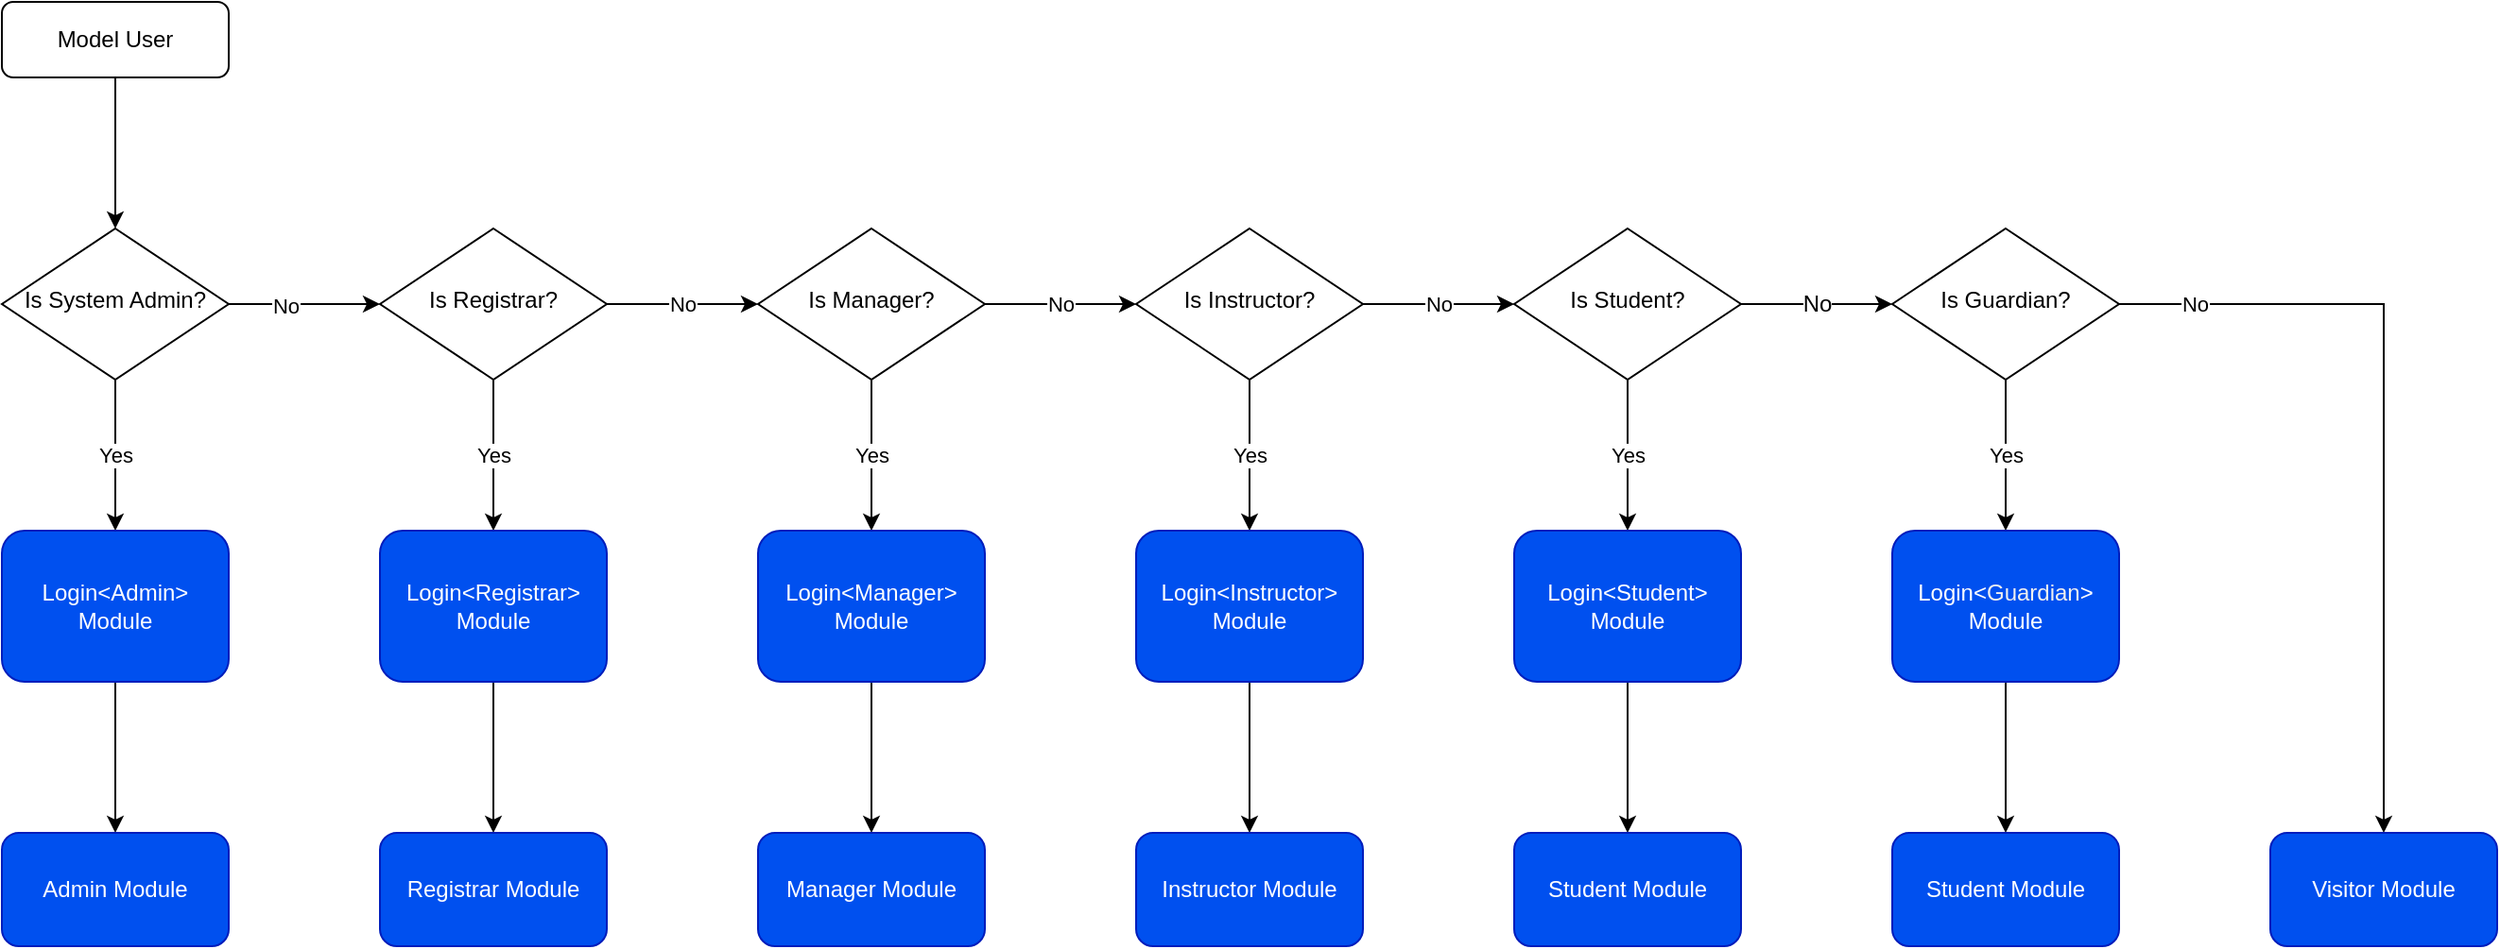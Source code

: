 <mxfile version="15.4.0" type="device" pages="12"><diagram id="C5RBs43oDa-KdzZeNtuy" name="Root"><mxGraphModel dx="1326" dy="806" grid="1" gridSize="10" guides="1" tooltips="1" connect="1" arrows="1" fold="1" page="1" pageScale="1" pageWidth="827" pageHeight="1169" math="0" shadow="0"><root><mxCell id="WIyWlLk6GJQsqaUBKTNV-0"/><mxCell id="WIyWlLk6GJQsqaUBKTNV-1" parent="WIyWlLk6GJQsqaUBKTNV-0"/><mxCell id="fM3Yny2qCQiO72QwTmNX-10" value="" style="edgeStyle=orthogonalEdgeStyle;rounded=0;orthogonalLoop=1;jettySize=auto;html=1;fontSize=5;" parent="WIyWlLk6GJQsqaUBKTNV-1" source="WIyWlLk6GJQsqaUBKTNV-3" target="WIyWlLk6GJQsqaUBKTNV-6" edge="1"><mxGeometry relative="1" as="geometry"/></mxCell><mxCell id="WIyWlLk6GJQsqaUBKTNV-3" value="Model User" style="rounded=1;whiteSpace=wrap;html=1;fontSize=12;glass=0;strokeWidth=1;shadow=0;" parent="WIyWlLk6GJQsqaUBKTNV-1" vertex="1"><mxGeometry x="160" y="80" width="120" height="40" as="geometry"/></mxCell><mxCell id="MoF8upbfiuAz_4FD4UDC-1" value="" style="edgeStyle=orthogonalEdgeStyle;rounded=0;orthogonalLoop=1;jettySize=auto;html=1;" parent="WIyWlLk6GJQsqaUBKTNV-1" source="WIyWlLk6GJQsqaUBKTNV-6" target="MoF8upbfiuAz_4FD4UDC-0" edge="1"><mxGeometry relative="1" as="geometry"/></mxCell><mxCell id="MoF8upbfiuAz_4FD4UDC-11" value="No" style="edgeLabel;html=1;align=center;verticalAlign=middle;resizable=0;points=[];" parent="MoF8upbfiuAz_4FD4UDC-1" vertex="1" connectable="0"><mxGeometry x="-0.25" y="-1" relative="1" as="geometry"><mxPoint as="offset"/></mxGeometry></mxCell><mxCell id="MoF8upbfiuAz_4FD4UDC-12" value="Yes" style="edgeStyle=orthogonalEdgeStyle;rounded=0;orthogonalLoop=1;jettySize=auto;html=1;exitX=0.5;exitY=1;exitDx=0;exitDy=0;entryX=0.5;entryY=0;entryDx=0;entryDy=0;" parent="WIyWlLk6GJQsqaUBKTNV-1" source="WIyWlLk6GJQsqaUBKTNV-6" target="MoF8upbfiuAz_4FD4UDC-9" edge="1"><mxGeometry relative="1" as="geometry"/></mxCell><mxCell id="WIyWlLk6GJQsqaUBKTNV-6" value="Is System Admin?" style="rhombus;whiteSpace=wrap;html=1;shadow=0;fontFamily=Helvetica;fontSize=12;align=center;strokeWidth=1;spacing=6;spacingTop=-4;" parent="WIyWlLk6GJQsqaUBKTNV-1" vertex="1"><mxGeometry x="160" y="200" width="120" height="80" as="geometry"/></mxCell><mxCell id="MoF8upbfiuAz_4FD4UDC-3" value="No" style="edgeStyle=orthogonalEdgeStyle;rounded=0;orthogonalLoop=1;jettySize=auto;html=1;" parent="WIyWlLk6GJQsqaUBKTNV-1" source="MoF8upbfiuAz_4FD4UDC-0" target="MoF8upbfiuAz_4FD4UDC-2" edge="1"><mxGeometry relative="1" as="geometry"/></mxCell><mxCell id="MoF8upbfiuAz_4FD4UDC-0" value="Is Registrar?" style="rhombus;whiteSpace=wrap;html=1;shadow=0;fontFamily=Helvetica;fontSize=12;align=center;strokeWidth=1;spacing=6;spacingTop=-4;" parent="WIyWlLk6GJQsqaUBKTNV-1" vertex="1"><mxGeometry x="360" y="200" width="120" height="80" as="geometry"/></mxCell><mxCell id="MoF8upbfiuAz_4FD4UDC-5" value="No" style="edgeStyle=orthogonalEdgeStyle;rounded=0;orthogonalLoop=1;jettySize=auto;html=1;" parent="WIyWlLk6GJQsqaUBKTNV-1" source="MoF8upbfiuAz_4FD4UDC-2" target="MoF8upbfiuAz_4FD4UDC-4" edge="1"><mxGeometry relative="1" as="geometry"/></mxCell><mxCell id="MoF8upbfiuAz_4FD4UDC-2" value="Is Manager?" style="rhombus;whiteSpace=wrap;html=1;shadow=0;fontFamily=Helvetica;fontSize=12;align=center;strokeWidth=1;spacing=6;spacingTop=-4;" parent="WIyWlLk6GJQsqaUBKTNV-1" vertex="1"><mxGeometry x="560" y="200" width="120" height="80" as="geometry"/></mxCell><mxCell id="MoF8upbfiuAz_4FD4UDC-7" value="No" style="edgeStyle=orthogonalEdgeStyle;rounded=0;orthogonalLoop=1;jettySize=auto;html=1;" parent="WIyWlLk6GJQsqaUBKTNV-1" source="MoF8upbfiuAz_4FD4UDC-4" target="MoF8upbfiuAz_4FD4UDC-6" edge="1"><mxGeometry relative="1" as="geometry"/></mxCell><mxCell id="MoF8upbfiuAz_4FD4UDC-4" value="Is Instructor?" style="rhombus;whiteSpace=wrap;html=1;shadow=0;fontFamily=Helvetica;fontSize=12;align=center;strokeWidth=1;spacing=6;spacingTop=-4;" parent="WIyWlLk6GJQsqaUBKTNV-1" vertex="1"><mxGeometry x="760" y="200" width="120" height="80" as="geometry"/></mxCell><mxCell id="10Fm3A0XO_rJSQOA7-ih-9" value="&lt;font style=&quot;font-size: 12px&quot;&gt;No&lt;/font&gt;" style="edgeStyle=orthogonalEdgeStyle;rounded=0;orthogonalLoop=1;jettySize=auto;html=1;strokeWidth=1;fontSize=5;" parent="WIyWlLk6GJQsqaUBKTNV-1" source="MoF8upbfiuAz_4FD4UDC-6" target="10Fm3A0XO_rJSQOA7-ih-1" edge="1"><mxGeometry relative="1" as="geometry"/></mxCell><mxCell id="MoF8upbfiuAz_4FD4UDC-6" value="Is Student?" style="rhombus;whiteSpace=wrap;html=1;shadow=0;fontFamily=Helvetica;fontSize=12;align=center;strokeWidth=1;spacing=6;spacingTop=-4;" parent="WIyWlLk6GJQsqaUBKTNV-1" vertex="1"><mxGeometry x="960" y="200" width="120" height="80" as="geometry"/></mxCell><mxCell id="AK9nRiU5Du4C61e9Oz87-6" value="" style="edgeStyle=orthogonalEdgeStyle;rounded=0;orthogonalLoop=1;jettySize=auto;html=1;fontSize=5;" parent="WIyWlLk6GJQsqaUBKTNV-1" source="MoF8upbfiuAz_4FD4UDC-9" target="AK9nRiU5Du4C61e9Oz87-0" edge="1"><mxGeometry relative="1" as="geometry"/></mxCell><UserObject label="Login&amp;lt;Admin&amp;gt; Module" link="data:page/id,PiljlkrvrUhH8PPsTWmk" id="MoF8upbfiuAz_4FD4UDC-9"><mxCell style="rounded=1;whiteSpace=wrap;html=1;fontSize=12;glass=0;strokeWidth=1;shadow=0;fillColor=#0050ef;strokeColor=#001DBC;fontColor=#ffffff;" parent="WIyWlLk6GJQsqaUBKTNV-1" vertex="1"><mxGeometry x="160" y="360" width="120" height="80" as="geometry"/></mxCell></UserObject><mxCell id="MoF8upbfiuAz_4FD4UDC-15" value="Yes" style="edgeStyle=orthogonalEdgeStyle;rounded=0;orthogonalLoop=1;jettySize=auto;html=1;exitX=0.5;exitY=1;exitDx=0;exitDy=0;entryX=0.5;entryY=0;entryDx=0;entryDy=0;" parent="WIyWlLk6GJQsqaUBKTNV-1" source="MoF8upbfiuAz_4FD4UDC-0" target="MoF8upbfiuAz_4FD4UDC-16" edge="1"><mxGeometry relative="1" as="geometry"><mxPoint x="420" y="280" as="sourcePoint"/></mxGeometry></mxCell><mxCell id="qyRsFEIVvum8V-GThghB-1" value="" style="edgeStyle=orthogonalEdgeStyle;rounded=0;orthogonalLoop=1;jettySize=auto;html=1;strokeWidth=1;fontSize=5;" parent="WIyWlLk6GJQsqaUBKTNV-1" source="MoF8upbfiuAz_4FD4UDC-16" target="AK9nRiU5Du4C61e9Oz87-1" edge="1"><mxGeometry relative="1" as="geometry"/></mxCell><UserObject label="Login&amp;lt;Registrar&amp;gt; Module" link="data:page/id,PiljlkrvrUhH8PPsTWmk" id="MoF8upbfiuAz_4FD4UDC-16"><mxCell style="rounded=1;whiteSpace=wrap;html=1;fontSize=12;glass=0;strokeWidth=1;shadow=0;fillColor=#0050ef;strokeColor=#001DBC;fontColor=#ffffff;" parent="WIyWlLk6GJQsqaUBKTNV-1" vertex="1"><mxGeometry x="360" y="360" width="120" height="80" as="geometry"/></mxCell></UserObject><mxCell id="MoF8upbfiuAz_4FD4UDC-17" value="Yes" style="edgeStyle=orthogonalEdgeStyle;rounded=0;orthogonalLoop=1;jettySize=auto;html=1;entryX=0.5;entryY=0;entryDx=0;entryDy=0;" parent="WIyWlLk6GJQsqaUBKTNV-1" source="MoF8upbfiuAz_4FD4UDC-2" target="MoF8upbfiuAz_4FD4UDC-18" edge="1"><mxGeometry relative="1" as="geometry"><mxPoint x="620" y="280" as="sourcePoint"/></mxGeometry></mxCell><mxCell id="qyRsFEIVvum8V-GThghB-2" value="" style="edgeStyle=orthogonalEdgeStyle;rounded=0;orthogonalLoop=1;jettySize=auto;html=1;strokeWidth=1;fontSize=5;" parent="WIyWlLk6GJQsqaUBKTNV-1" source="MoF8upbfiuAz_4FD4UDC-18" target="AK9nRiU5Du4C61e9Oz87-2" edge="1"><mxGeometry relative="1" as="geometry"/></mxCell><UserObject label="Login&amp;lt;Manager&amp;gt; Module" link="data:page/id,PiljlkrvrUhH8PPsTWmk" id="MoF8upbfiuAz_4FD4UDC-18"><mxCell style="rounded=1;whiteSpace=wrap;html=1;fontSize=12;glass=0;strokeWidth=1;shadow=0;fillColor=#0050ef;strokeColor=#001DBC;fontColor=#ffffff;" parent="WIyWlLk6GJQsqaUBKTNV-1" vertex="1"><mxGeometry x="560" y="360" width="120" height="80" as="geometry"/></mxCell></UserObject><mxCell id="MoF8upbfiuAz_4FD4UDC-19" value="Yes" style="edgeStyle=orthogonalEdgeStyle;rounded=0;orthogonalLoop=1;jettySize=auto;html=1;entryX=0.5;entryY=0;entryDx=0;entryDy=0;" parent="WIyWlLk6GJQsqaUBKTNV-1" source="MoF8upbfiuAz_4FD4UDC-4" target="MoF8upbfiuAz_4FD4UDC-20" edge="1"><mxGeometry relative="1" as="geometry"><mxPoint x="820" y="280" as="sourcePoint"/></mxGeometry></mxCell><mxCell id="qyRsFEIVvum8V-GThghB-3" value="" style="edgeStyle=orthogonalEdgeStyle;rounded=0;orthogonalLoop=1;jettySize=auto;html=1;strokeWidth=1;fontSize=5;" parent="WIyWlLk6GJQsqaUBKTNV-1" source="MoF8upbfiuAz_4FD4UDC-20" target="AK9nRiU5Du4C61e9Oz87-3" edge="1"><mxGeometry relative="1" as="geometry"/></mxCell><UserObject label="Login&amp;lt;Instructor&amp;gt; Module" link="data:page/id,PiljlkrvrUhH8PPsTWmk" id="MoF8upbfiuAz_4FD4UDC-20"><mxCell style="rounded=1;whiteSpace=wrap;html=1;fontSize=12;glass=0;strokeWidth=1;shadow=0;fillColor=#0050ef;strokeColor=#001DBC;fontColor=#ffffff;" parent="WIyWlLk6GJQsqaUBKTNV-1" vertex="1"><mxGeometry x="760" y="360" width="120" height="80" as="geometry"/></mxCell></UserObject><mxCell id="MoF8upbfiuAz_4FD4UDC-21" value="Yes" style="edgeStyle=orthogonalEdgeStyle;rounded=0;orthogonalLoop=1;jettySize=auto;html=1;entryX=0.5;entryY=0;entryDx=0;entryDy=0;" parent="WIyWlLk6GJQsqaUBKTNV-1" source="MoF8upbfiuAz_4FD4UDC-6" target="MoF8upbfiuAz_4FD4UDC-22" edge="1"><mxGeometry relative="1" as="geometry"><mxPoint x="1020" y="280" as="sourcePoint"/></mxGeometry></mxCell><mxCell id="qyRsFEIVvum8V-GThghB-4" value="" style="edgeStyle=orthogonalEdgeStyle;rounded=0;orthogonalLoop=1;jettySize=auto;html=1;strokeWidth=1;fontSize=5;" parent="WIyWlLk6GJQsqaUBKTNV-1" source="MoF8upbfiuAz_4FD4UDC-22" target="AK9nRiU5Du4C61e9Oz87-4" edge="1"><mxGeometry relative="1" as="geometry"/></mxCell><UserObject label="Login&amp;lt;Student&amp;gt; Module" link="data:page/id,PiljlkrvrUhH8PPsTWmk" id="MoF8upbfiuAz_4FD4UDC-22"><mxCell style="rounded=1;whiteSpace=wrap;html=1;fontSize=12;glass=0;strokeWidth=1;shadow=0;fillColor=#0050ef;strokeColor=#001DBC;fontColor=#ffffff;" parent="WIyWlLk6GJQsqaUBKTNV-1" vertex="1"><mxGeometry x="960" y="360" width="120" height="80" as="geometry"/></mxCell></UserObject><UserObject label="Admin Module" link="data:page/id,PiljlkrvrUhH8PPsTWmk" id="AK9nRiU5Du4C61e9Oz87-0"><mxCell style="rounded=1;whiteSpace=wrap;html=1;fontSize=12;glass=0;strokeWidth=1;shadow=0;fillColor=#0050ef;strokeColor=#001DBC;fontColor=#ffffff;" parent="WIyWlLk6GJQsqaUBKTNV-1" vertex="1"><mxGeometry x="160" y="520" width="120" height="60" as="geometry"/></mxCell></UserObject><mxCell id="AK9nRiU5Du4C61e9Oz87-1" value="Registrar Module" style="rounded=1;whiteSpace=wrap;html=1;fontSize=12;glass=0;strokeWidth=1;shadow=0;fillColor=#0050ef;strokeColor=#001DBC;fontColor=#ffffff;" parent="WIyWlLk6GJQsqaUBKTNV-1" vertex="1"><mxGeometry x="360" y="520" width="120" height="60" as="geometry"/></mxCell><mxCell id="AK9nRiU5Du4C61e9Oz87-2" value="Manager Module" style="rounded=1;whiteSpace=wrap;html=1;fontSize=12;glass=0;strokeWidth=1;shadow=0;fillColor=#0050ef;strokeColor=#001DBC;fontColor=#ffffff;" parent="WIyWlLk6GJQsqaUBKTNV-1" vertex="1"><mxGeometry x="560" y="520" width="120" height="60" as="geometry"/></mxCell><mxCell id="AK9nRiU5Du4C61e9Oz87-3" value="Instructor Module" style="rounded=1;whiteSpace=wrap;html=1;fontSize=12;glass=0;strokeWidth=1;shadow=0;fillColor=#0050ef;strokeColor=#001DBC;fontColor=#ffffff;" parent="WIyWlLk6GJQsqaUBKTNV-1" vertex="1"><mxGeometry x="760" y="520" width="120" height="60" as="geometry"/></mxCell><mxCell id="AK9nRiU5Du4C61e9Oz87-4" value="Student&amp;nbsp;Module" style="rounded=1;whiteSpace=wrap;html=1;fontSize=12;glass=0;strokeWidth=1;shadow=0;fillColor=#0050ef;strokeColor=#001DBC;fontColor=#ffffff;" parent="WIyWlLk6GJQsqaUBKTNV-1" vertex="1"><mxGeometry x="960" y="520" width="120" height="60" as="geometry"/></mxCell><mxCell id="10Fm3A0XO_rJSQOA7-ih-0" value="No" style="edgeStyle=orthogonalEdgeStyle;rounded=0;orthogonalLoop=1;jettySize=auto;html=1;entryX=0.5;entryY=0;entryDx=0;entryDy=0;" parent="WIyWlLk6GJQsqaUBKTNV-1" source="10Fm3A0XO_rJSQOA7-ih-1" target="10Fm3A0XO_rJSQOA7-ih-8" edge="1"><mxGeometry x="-0.809" relative="1" as="geometry"><mxPoint x="1420" y="360" as="targetPoint"/><mxPoint as="offset"/></mxGeometry></mxCell><mxCell id="10Fm3A0XO_rJSQOA7-ih-1" value="Is Guardian?" style="rhombus;whiteSpace=wrap;html=1;shadow=0;fontFamily=Helvetica;fontSize=12;align=center;strokeWidth=1;spacing=6;spacingTop=-4;" parent="WIyWlLk6GJQsqaUBKTNV-1" vertex="1"><mxGeometry x="1160" y="200" width="120" height="80" as="geometry"/></mxCell><mxCell id="10Fm3A0XO_rJSQOA7-ih-2" value="Yes" style="edgeStyle=orthogonalEdgeStyle;rounded=0;orthogonalLoop=1;jettySize=auto;html=1;entryX=0.5;entryY=0;entryDx=0;entryDy=0;" parent="WIyWlLk6GJQsqaUBKTNV-1" source="10Fm3A0XO_rJSQOA7-ih-1" target="10Fm3A0XO_rJSQOA7-ih-4" edge="1"><mxGeometry relative="1" as="geometry"><mxPoint x="1220" y="280" as="sourcePoint"/></mxGeometry></mxCell><mxCell id="10Fm3A0XO_rJSQOA7-ih-3" value="" style="edgeStyle=orthogonalEdgeStyle;rounded=0;orthogonalLoop=1;jettySize=auto;html=1;strokeWidth=1;fontSize=5;" parent="WIyWlLk6GJQsqaUBKTNV-1" source="10Fm3A0XO_rJSQOA7-ih-4" target="10Fm3A0XO_rJSQOA7-ih-7" edge="1"><mxGeometry relative="1" as="geometry"/></mxCell><UserObject label="Login&amp;lt;&lt;span style=&quot;color: rgb(240 , 240 , 240)&quot;&gt;Guardian&lt;/span&gt;&amp;gt; Module" link="data:page/id,PiljlkrvrUhH8PPsTWmk" id="10Fm3A0XO_rJSQOA7-ih-4"><mxCell style="rounded=1;whiteSpace=wrap;html=1;fontSize=12;glass=0;strokeWidth=1;shadow=0;fillColor=#0050ef;strokeColor=#001DBC;fontColor=#ffffff;" parent="WIyWlLk6GJQsqaUBKTNV-1" vertex="1"><mxGeometry x="1160" y="360" width="120" height="80" as="geometry"/></mxCell></UserObject><mxCell id="10Fm3A0XO_rJSQOA7-ih-7" value="Student&amp;nbsp;Module" style="rounded=1;whiteSpace=wrap;html=1;fontSize=12;glass=0;strokeWidth=1;shadow=0;fillColor=#0050ef;strokeColor=#001DBC;fontColor=#ffffff;" parent="WIyWlLk6GJQsqaUBKTNV-1" vertex="1"><mxGeometry x="1160" y="520" width="120" height="60" as="geometry"/></mxCell><mxCell id="10Fm3A0XO_rJSQOA7-ih-8" value="Visitor&amp;nbsp;Module" style="rounded=1;whiteSpace=wrap;html=1;fontSize=12;glass=0;strokeWidth=1;shadow=0;fillColor=#0050ef;strokeColor=#001DBC;fontColor=#ffffff;" parent="WIyWlLk6GJQsqaUBKTNV-1" vertex="1"><mxGeometry x="1360" y="520" width="120" height="60" as="geometry"/></mxCell></root></mxGraphModel></diagram><diagram id="PiljlkrvrUhH8PPsTWmk" name="Template Login Module"><mxGraphModel dx="1662" dy="822" grid="1" gridSize="10" guides="1" tooltips="1" connect="1" arrows="1" fold="1" page="1" pageScale="1" pageWidth="1169" pageHeight="827" math="0" shadow="0"><root><mxCell id="WnLrPZ51w3219CURtxnu-0"/><mxCell id="WnLrPZ51w3219CURtxnu-1" parent="WnLrPZ51w3219CURtxnu-0"/><mxCell id="ceomwM2r3gMIkf4mvnA3-2" value="" style="edgeStyle=orthogonalEdgeStyle;rounded=0;orthogonalLoop=1;jettySize=auto;html=1;fontSize=5;" parent="WnLrPZ51w3219CURtxnu-1" source="yLUGVyTN3Y0CETOk7fHW-0" target="ceomwM2r3gMIkf4mvnA3-0" edge="1"><mxGeometry relative="1" as="geometry"/></mxCell><mxCell id="yLUGVyTN3Y0CETOk7fHW-0" value="Home" style="rounded=1;whiteSpace=wrap;html=1;" parent="WnLrPZ51w3219CURtxnu-1" vertex="1"><mxGeometry x="40" y="80" width="120" height="40" as="geometry"/></mxCell><mxCell id="yLUGVyTN3Y0CETOk7fHW-6" value="" style="edgeStyle=orthogonalEdgeStyle;rounded=0;orthogonalLoop=1;jettySize=auto;html=1;entryX=0;entryY=0.5;entryDx=0;entryDy=0;" parent="WnLrPZ51w3219CURtxnu-1" source="yLUGVyTN3Y0CETOk7fHW-1" target="zDLxLECVO08P424JFbSJ-2" edge="1"><mxGeometry relative="1" as="geometry"><mxPoint x="890" y="300" as="targetPoint"/></mxGeometry></mxCell><mxCell id="yLUGVyTN3Y0CETOk7fHW-1" value="User Name" style="shape=step;perimeter=stepPerimeter;whiteSpace=wrap;html=1;fixedSize=1;" parent="WnLrPZ51w3219CURtxnu-1" vertex="1"><mxGeometry x="490" y="260" width="120" height="80" as="geometry"/></mxCell><mxCell id="yLUGVyTN3Y0CETOk7fHW-11" value="No" style="edgeStyle=orthogonalEdgeStyle;rounded=0;orthogonalLoop=1;jettySize=auto;html=1;entryX=0.5;entryY=0;entryDx=0;entryDy=0;" parent="WnLrPZ51w3219CURtxnu-1" source="zDLxLECVO08P424JFbSJ-2" target="yLUGVyTN3Y0CETOk7fHW-9" edge="1"><mxGeometry relative="1" as="geometry"><mxPoint x="950" y="80" as="sourcePoint"/><Array as="points"/><mxPoint as="offset"/></mxGeometry></mxCell><mxCell id="yLUGVyTN3Y0CETOk7fHW-14" value="" style="edgeStyle=orthogonalEdgeStyle;rounded=0;orthogonalLoop=1;jettySize=auto;html=1;" parent="WnLrPZ51w3219CURtxnu-1" source="yLUGVyTN3Y0CETOk7fHW-9" target="yLUGVyTN3Y0CETOk7fHW-13" edge="1"><mxGeometry relative="1" as="geometry"/></mxCell><mxCell id="yLUGVyTN3Y0CETOk7fHW-9" value="counter_un ++" style="rounded=1;whiteSpace=wrap;html=1;" parent="WnLrPZ51w3219CURtxnu-1" vertex="1"><mxGeometry x="890" y="460" width="120" height="40" as="geometry"/></mxCell><mxCell id="yLUGVyTN3Y0CETOk7fHW-17" value="" style="edgeStyle=orthogonalEdgeStyle;rounded=0;orthogonalLoop=1;jettySize=auto;html=1;" parent="WnLrPZ51w3219CURtxnu-1" source="yLUGVyTN3Y0CETOk7fHW-12" target="yLUGVyTN3Y0CETOk7fHW-1" edge="1"><mxGeometry relative="1" as="geometry"/></mxCell><mxCell id="yLUGVyTN3Y0CETOk7fHW-12" value="Wrong User Name!&lt;br&gt;Please, Enter the right username?" style="rounded=1;whiteSpace=wrap;html=1;" parent="WnLrPZ51w3219CURtxnu-1" vertex="1"><mxGeometry x="490" y="440" width="120" height="80" as="geometry"/></mxCell><mxCell id="yLUGVyTN3Y0CETOk7fHW-16" value="Yes" style="edgeStyle=orthogonalEdgeStyle;rounded=0;orthogonalLoop=1;jettySize=auto;html=1;" parent="WnLrPZ51w3219CURtxnu-1" source="yLUGVyTN3Y0CETOk7fHW-13" target="yLUGVyTN3Y0CETOk7fHW-12" edge="1"><mxGeometry relative="1" as="geometry"><mxPoint x="610" y="480" as="targetPoint"/></mxGeometry></mxCell><mxCell id="yLUGVyTN3Y0CETOk7fHW-19" value="No" style="edgeStyle=orthogonalEdgeStyle;rounded=0;orthogonalLoop=1;jettySize=auto;html=1;" parent="WnLrPZ51w3219CURtxnu-1" source="yLUGVyTN3Y0CETOk7fHW-13" target="yLUGVyTN3Y0CETOk7fHW-18" edge="1"><mxGeometry relative="1" as="geometry"/></mxCell><mxCell id="yLUGVyTN3Y0CETOk7fHW-13" value="counter_un&amp;nbsp;&amp;lt;= 3?" style="rhombus;whiteSpace=wrap;html=1;rounded=1;" parent="WnLrPZ51w3219CURtxnu-1" vertex="1"><mxGeometry x="690" y="420" width="120" height="120" as="geometry"/></mxCell><mxCell id="yLUGVyTN3Y0CETOk7fHW-21" value="" style="edgeStyle=orthogonalEdgeStyle;rounded=0;orthogonalLoop=1;jettySize=auto;html=1;" parent="WnLrPZ51w3219CURtxnu-1" source="yLUGVyTN3Y0CETOk7fHW-18" target="yLUGVyTN3Y0CETOk7fHW-20" edge="1"><mxGeometry relative="1" as="geometry"/></mxCell><mxCell id="yLUGVyTN3Y0CETOk7fHW-18" value="Please, Contact System Admin!" style="whiteSpace=wrap;html=1;rounded=1;" parent="WnLrPZ51w3219CURtxnu-1" vertex="1"><mxGeometry x="690" y="610" width="120" height="80" as="geometry"/></mxCell><UserObject label="Account Recovery Module" link="data:page/id,VcwlEjxPEDKKbijDdcw2" id="yLUGVyTN3Y0CETOk7fHW-20"><mxCell style="whiteSpace=wrap;html=1;rounded=1;fillColor=#0050ef;strokeColor=#001DBC;fontColor=#ffffff;" parent="WnLrPZ51w3219CURtxnu-1" vertex="1"><mxGeometry x="890" y="610" width="120" height="80" as="geometry"/></mxCell></UserObject><mxCell id="yLUGVyTN3Y0CETOk7fHW-22" value="Yes" style="edgeStyle=orthogonalEdgeStyle;rounded=0;orthogonalLoop=1;jettySize=auto;html=1;" parent="WnLrPZ51w3219CURtxnu-1" source="zDLxLECVO08P424JFbSJ-2" target="yLUGVyTN3Y0CETOk7fHW-24" edge="1"><mxGeometry relative="1" as="geometry"><mxPoint x="1010" y="300" as="sourcePoint"/></mxGeometry></mxCell><mxCell id="yLUGVyTN3Y0CETOk7fHW-23" value="" style="edgeStyle=orthogonalEdgeStyle;rounded=0;orthogonalLoop=1;jettySize=auto;html=1;" parent="WnLrPZ51w3219CURtxnu-1" source="yLUGVyTN3Y0CETOk7fHW-24" target="zDLxLECVO08P424JFbSJ-3" edge="1"><mxGeometry relative="1" as="geometry"><mxPoint x="1530" y="300" as="targetPoint"/></mxGeometry></mxCell><mxCell id="yLUGVyTN3Y0CETOk7fHW-24" value="Password" style="shape=step;perimeter=stepPerimeter;whiteSpace=wrap;html=1;fixedSize=1;" parent="WnLrPZ51w3219CURtxnu-1" vertex="1"><mxGeometry x="1130" y="260" width="120" height="80" as="geometry"/></mxCell><mxCell id="yLUGVyTN3Y0CETOk7fHW-25" value="No" style="edgeStyle=orthogonalEdgeStyle;rounded=0;orthogonalLoop=1;jettySize=auto;html=1;entryX=0.5;entryY=0;entryDx=0;entryDy=0;" parent="WnLrPZ51w3219CURtxnu-1" source="zDLxLECVO08P424JFbSJ-3" target="yLUGVyTN3Y0CETOk7fHW-28" edge="1"><mxGeometry relative="1" as="geometry"><mxPoint x="1590" y="80" as="sourcePoint"/><Array as="points"/><mxPoint as="offset"/></mxGeometry></mxCell><mxCell id="zDLxLECVO08P424JFbSJ-1" value="Yes" style="edgeStyle=orthogonalEdgeStyle;rounded=0;orthogonalLoop=1;jettySize=auto;html=1;" parent="WnLrPZ51w3219CURtxnu-1" source="zDLxLECVO08P424JFbSJ-3" target="zDLxLECVO08P424JFbSJ-0" edge="1"><mxGeometry relative="1" as="geometry"><mxPoint x="1650" y="300" as="sourcePoint"/></mxGeometry></mxCell><mxCell id="yLUGVyTN3Y0CETOk7fHW-27" value="" style="edgeStyle=orthogonalEdgeStyle;rounded=0;orthogonalLoop=1;jettySize=auto;html=1;" parent="WnLrPZ51w3219CURtxnu-1" source="yLUGVyTN3Y0CETOk7fHW-28" target="yLUGVyTN3Y0CETOk7fHW-33" edge="1"><mxGeometry relative="1" as="geometry"/></mxCell><mxCell id="yLUGVyTN3Y0CETOk7fHW-28" value="counter_pw&amp;nbsp;++" style="rounded=1;whiteSpace=wrap;html=1;" parent="WnLrPZ51w3219CURtxnu-1" vertex="1"><mxGeometry x="1530" y="460" width="120" height="40" as="geometry"/></mxCell><mxCell id="yLUGVyTN3Y0CETOk7fHW-29" value="" style="edgeStyle=orthogonalEdgeStyle;rounded=0;orthogonalLoop=1;jettySize=auto;html=1;" parent="WnLrPZ51w3219CURtxnu-1" source="yLUGVyTN3Y0CETOk7fHW-30" target="yLUGVyTN3Y0CETOk7fHW-24" edge="1"><mxGeometry relative="1" as="geometry"/></mxCell><mxCell id="yLUGVyTN3Y0CETOk7fHW-30" value="Wrong password!&lt;br&gt;Please, Enter the right password?" style="rounded=1;whiteSpace=wrap;html=1;" parent="WnLrPZ51w3219CURtxnu-1" vertex="1"><mxGeometry x="1130" y="440" width="120" height="80" as="geometry"/></mxCell><mxCell id="yLUGVyTN3Y0CETOk7fHW-31" value="Yes" style="edgeStyle=orthogonalEdgeStyle;rounded=0;orthogonalLoop=1;jettySize=auto;html=1;" parent="WnLrPZ51w3219CURtxnu-1" source="yLUGVyTN3Y0CETOk7fHW-33" target="yLUGVyTN3Y0CETOk7fHW-30" edge="1"><mxGeometry relative="1" as="geometry"><mxPoint x="1250" y="480" as="targetPoint"/></mxGeometry></mxCell><mxCell id="yLUGVyTN3Y0CETOk7fHW-32" value="No" style="edgeStyle=orthogonalEdgeStyle;rounded=0;orthogonalLoop=1;jettySize=auto;html=1;" parent="WnLrPZ51w3219CURtxnu-1" source="yLUGVyTN3Y0CETOk7fHW-33" target="yLUGVyTN3Y0CETOk7fHW-35" edge="1"><mxGeometry relative="1" as="geometry"/></mxCell><mxCell id="yLUGVyTN3Y0CETOk7fHW-33" value="counter_pw &amp;lt;= 3?" style="rhombus;whiteSpace=wrap;html=1;rounded=1;" parent="WnLrPZ51w3219CURtxnu-1" vertex="1"><mxGeometry x="1330" y="420" width="120" height="120" as="geometry"/></mxCell><mxCell id="yLUGVyTN3Y0CETOk7fHW-34" value="" style="edgeStyle=orthogonalEdgeStyle;rounded=0;orthogonalLoop=1;jettySize=auto;html=1;" parent="WnLrPZ51w3219CURtxnu-1" source="yLUGVyTN3Y0CETOk7fHW-35" target="yLUGVyTN3Y0CETOk7fHW-36" edge="1"><mxGeometry relative="1" as="geometry"/></mxCell><mxCell id="yLUGVyTN3Y0CETOk7fHW-35" value="Please, Contact System Admin!" style="whiteSpace=wrap;html=1;rounded=1;" parent="WnLrPZ51w3219CURtxnu-1" vertex="1"><mxGeometry x="1330" y="610" width="120" height="80" as="geometry"/></mxCell><UserObject label="Password Recovery Module" link="data:page/id,0N0_je9qOg2SnH2fpYUM" id="yLUGVyTN3Y0CETOk7fHW-36"><mxCell style="whiteSpace=wrap;html=1;rounded=1;fillColor=#0050ef;strokeColor=#001DBC;fontColor=#ffffff;" parent="WnLrPZ51w3219CURtxnu-1" vertex="1"><mxGeometry x="1530" y="610" width="120" height="80" as="geometry"/></mxCell></UserObject><mxCell id="B0cbsyt-DBdM4j03yEMI-1" value="" style="edgeStyle=orthogonalEdgeStyle;rounded=0;orthogonalLoop=1;jettySize=auto;html=1;" edge="1" parent="WnLrPZ51w3219CURtxnu-1" source="zDLxLECVO08P424JFbSJ-0" target="B0cbsyt-DBdM4j03yEMI-0"><mxGeometry relative="1" as="geometry"/></mxCell><mxCell id="zDLxLECVO08P424JFbSJ-0" value="Return Token" style="whiteSpace=wrap;html=1;rounded=1;fillColor=#60a917;strokeColor=#2D7600;fontColor=#ffffff;" parent="WnLrPZ51w3219CURtxnu-1" vertex="1"><mxGeometry x="1730" y="280" width="120" height="40" as="geometry"/></mxCell><mxCell id="zDLxLECVO08P424JFbSJ-2" value="User exists?" style="rhombus;whiteSpace=wrap;html=1;rounded=1;" parent="WnLrPZ51w3219CURtxnu-1" vertex="1"><mxGeometry x="890" y="240" width="120" height="120" as="geometry"/></mxCell><mxCell id="zDLxLECVO08P424JFbSJ-3" value="Password Correct?" style="rhombus;whiteSpace=wrap;html=1;rounded=1;" parent="WnLrPZ51w3219CURtxnu-1" vertex="1"><mxGeometry x="1530" y="240" width="120" height="120" as="geometry"/></mxCell><mxCell id="zDLxLECVO08P424JFbSJ-6" value="Yes" style="edgeStyle=orthogonalEdgeStyle;rounded=0;orthogonalLoop=1;jettySize=auto;html=1;" parent="WnLrPZ51w3219CURtxnu-1" source="zDLxLECVO08P424JFbSJ-4" target="yLUGVyTN3Y0CETOk7fHW-1" edge="1"><mxGeometry relative="1" as="geometry"/></mxCell><mxCell id="zDLxLECVO08P424JFbSJ-8" value="No" style="edgeStyle=orthogonalEdgeStyle;rounded=0;orthogonalLoop=1;jettySize=auto;html=1;" parent="WnLrPZ51w3219CURtxnu-1" source="zDLxLECVO08P424JFbSJ-4" edge="1"><mxGeometry relative="1" as="geometry"><mxPoint x="310" y="440" as="targetPoint"/></mxGeometry></mxCell><mxCell id="oAIt0Zt2tQ6KbyjzITkz-0" style="edgeStyle=orthogonalEdgeStyle;rounded=0;orthogonalLoop=1;jettySize=auto;html=1;exitX=1;exitY=0.5;exitDx=0;exitDy=0;entryX=0;entryY=0.5;entryDx=0;entryDy=0;fontSize=5;" parent="WnLrPZ51w3219CURtxnu-1" source="6nUogUYwmLzR3sMCe8XB-0" target="yLUGVyTN3Y0CETOk7fHW-1" edge="1"><mxGeometry relative="1" as="geometry"><Array as="points"><mxPoint x="470" y="480"/><mxPoint x="470" y="300"/></Array></mxGeometry></mxCell><UserObject label="Account&lt;br&gt;Module" link="data:page/id,OBnaC_4MaYdGsS2sO1s2" id="6nUogUYwmLzR3sMCe8XB-0"><mxCell style="whiteSpace=wrap;html=1;rounded=1;fillColor=#0050ef;strokeColor=#001DBC;fontColor=#ffffff;" parent="WnLrPZ51w3219CURtxnu-1" vertex="1"><mxGeometry x="250" y="440" width="120" height="80" as="geometry"/></mxCell></UserObject><mxCell id="bHQYipnmokR_QPNDxi42-0" value="NB:&lt;br style=&quot;font-size: 5px;&quot;&gt;- By default is true.&lt;br style=&quot;font-size: 5px;&quot;&gt;- So, it direct to username input.&lt;br style=&quot;font-size: 5px;&quot;&gt;- Their is link to No." style="shape=note;whiteSpace=wrap;html=1;backgroundOutline=1;darkOpacity=0.05;fontSize=5;align=left;" parent="WnLrPZ51w3219CURtxnu-1" vertex="1"><mxGeometry x="340" y="330" width="80" height="30" as="geometry"/></mxCell><mxCell id="zDLxLECVO08P424JFbSJ-4" value="Is Login?" style="rhombus;whiteSpace=wrap;html=1;rounded=1;" parent="WnLrPZ51w3219CURtxnu-1" vertex="1"><mxGeometry x="250" y="240" width="120" height="120" as="geometry"/></mxCell><mxCell id="ceomwM2r3gMIkf4mvnA3-5" value="&lt;font style=&quot;font-size: 12px&quot;&gt;Yes&lt;/font&gt;" style="edgeStyle=orthogonalEdgeStyle;rounded=0;orthogonalLoop=1;jettySize=auto;html=1;exitX=1;exitY=0.5;exitDx=0;exitDy=0;strokeWidth=1;fontSize=5;entryX=0.567;entryY=0.013;entryDx=0;entryDy=0;entryPerimeter=0;" parent="WnLrPZ51w3219CURtxnu-1" source="ceomwM2r3gMIkf4mvnA3-0" target="B0cbsyt-DBdM4j03yEMI-0" edge="1"><mxGeometry x="-0.92" relative="1" as="geometry"><mxPoint x="1490" y="230" as="targetPoint"/><mxPoint as="offset"/></mxGeometry></mxCell><mxCell id="ceomwM2r3gMIkf4mvnA3-6" value="&lt;font style=&quot;font-size: 12px&quot;&gt;No&lt;/font&gt;" style="edgeStyle=orthogonalEdgeStyle;rounded=0;orthogonalLoop=1;jettySize=auto;html=1;strokeWidth=1;fontSize=5;" parent="WnLrPZ51w3219CURtxnu-1" source="ceomwM2r3gMIkf4mvnA3-0" target="zDLxLECVO08P424JFbSJ-4" edge="1"><mxGeometry relative="1" as="geometry"/></mxCell><mxCell id="ceomwM2r3gMIkf4mvnA3-0" value="Token exists?" style="rhombus;whiteSpace=wrap;html=1;rounded=1;" parent="WnLrPZ51w3219CURtxnu-1" vertex="1"><mxGeometry x="250" y="40" width="120" height="120" as="geometry"/></mxCell><UserObject label="&amp;lt;User&amp;gt; Module" link="data:page/id,0N0_je9qOg2SnH2fpYUM" id="B0cbsyt-DBdM4j03yEMI-0"><mxCell style="whiteSpace=wrap;html=1;rounded=1;fillColor=#0050ef;strokeColor=#001DBC;fontColor=#ffffff;" vertex="1" parent="WnLrPZ51w3219CURtxnu-1"><mxGeometry x="1920" y="260" width="120" height="80" as="geometry"/></mxCell></UserObject></root></mxGraphModel></diagram><diagram id="OBnaC_4MaYdGsS2sO1s2" name="Template Account Module"><mxGraphModel dx="2770" dy="1370" grid="1" gridSize="10" guides="1" tooltips="1" connect="1" arrows="1" fold="1" page="1" pageScale="1" pageWidth="1169" pageHeight="827" math="0" shadow="0"><root><mxCell id="JkTm1EPUoFmaQ6wPb_zB-0"/><mxCell id="JkTm1EPUoFmaQ6wPb_zB-1" parent="JkTm1EPUoFmaQ6wPb_zB-0"/><mxCell id="Qd1zGpyA9Fj-WPi9lVdH-0" value="" style="edgeStyle=orthogonalEdgeStyle;rounded=0;orthogonalLoop=1;jettySize=auto;html=1;entryX=0;entryY=0.5;entryDx=0;entryDy=0;" parent="JkTm1EPUoFmaQ6wPb_zB-1" source="Qd1zGpyA9Fj-WPi9lVdH-1" target="Qd1zGpyA9Fj-WPi9lVdH-3" edge="1"><mxGeometry relative="1" as="geometry"><mxPoint x="280" y="420" as="targetPoint"/></mxGeometry></mxCell><mxCell id="Qd1zGpyA9Fj-WPi9lVdH-1" value="Home" style="rounded=1;whiteSpace=wrap;html=1;" parent="JkTm1EPUoFmaQ6wPb_zB-1" vertex="1"><mxGeometry x="80" y="400" width="120" height="40" as="geometry"/></mxCell><mxCell id="Qd1zGpyA9Fj-WPi9lVdH-2" value="" style="edgeStyle=orthogonalEdgeStyle;rounded=0;orthogonalLoop=1;jettySize=auto;html=1;entryX=0;entryY=0.5;entryDx=0;entryDy=0;" parent="JkTm1EPUoFmaQ6wPb_zB-1" source="Qd1zGpyA9Fj-WPi9lVdH-3" target="Qd1zGpyA9Fj-WPi9lVdH-31" edge="1"><mxGeometry relative="1" as="geometry"><mxPoint x="680" y="420" as="targetPoint"/></mxGeometry></mxCell><mxCell id="Qd1zGpyA9Fj-WPi9lVdH-3" value="User ID" style="shape=step;perimeter=stepPerimeter;whiteSpace=wrap;html=1;fixedSize=1;" parent="JkTm1EPUoFmaQ6wPb_zB-1" vertex="1"><mxGeometry x="280" y="380" width="120" height="80" as="geometry"/></mxCell><mxCell id="Qd1zGpyA9Fj-WPi9lVdH-4" value="No" style="edgeStyle=orthogonalEdgeStyle;rounded=0;orthogonalLoop=1;jettySize=auto;html=1;entryX=0.5;entryY=1;entryDx=0;entryDy=0;" parent="JkTm1EPUoFmaQ6wPb_zB-1" source="Qd1zGpyA9Fj-WPi9lVdH-31" target="Qd1zGpyA9Fj-WPi9lVdH-6" edge="1"><mxGeometry relative="1" as="geometry"><mxPoint x="740" y="360" as="sourcePoint"/><Array as="points"/><mxPoint as="offset"/></mxGeometry></mxCell><mxCell id="Qd1zGpyA9Fj-WPi9lVdH-5" value="" style="edgeStyle=orthogonalEdgeStyle;rounded=0;orthogonalLoop=1;jettySize=auto;html=1;" parent="JkTm1EPUoFmaQ6wPb_zB-1" source="Qd1zGpyA9Fj-WPi9lVdH-6" target="Qd1zGpyA9Fj-WPi9lVdH-11" edge="1"><mxGeometry relative="1" as="geometry"/></mxCell><mxCell id="Qd1zGpyA9Fj-WPi9lVdH-6" value="counter_ui ++" style="rounded=1;whiteSpace=wrap;html=1;" parent="JkTm1EPUoFmaQ6wPb_zB-1" vertex="1"><mxGeometry x="680" y="240" width="120" height="40" as="geometry"/></mxCell><mxCell id="Qd1zGpyA9Fj-WPi9lVdH-7" value="" style="edgeStyle=orthogonalEdgeStyle;rounded=0;orthogonalLoop=1;jettySize=auto;html=1;" parent="JkTm1EPUoFmaQ6wPb_zB-1" source="Qd1zGpyA9Fj-WPi9lVdH-8" target="Qd1zGpyA9Fj-WPi9lVdH-3" edge="1"><mxGeometry relative="1" as="geometry"/></mxCell><mxCell id="Qd1zGpyA9Fj-WPi9lVdH-8" value="Wrong User Id!&lt;br&gt;Please, Enter your correct user ID?" style="rounded=1;whiteSpace=wrap;html=1;" parent="JkTm1EPUoFmaQ6wPb_zB-1" vertex="1"><mxGeometry x="280" y="220" width="120" height="80" as="geometry"/></mxCell><mxCell id="Qd1zGpyA9Fj-WPi9lVdH-9" value="Yes" style="edgeStyle=orthogonalEdgeStyle;rounded=0;orthogonalLoop=1;jettySize=auto;html=1;" parent="JkTm1EPUoFmaQ6wPb_zB-1" source="Qd1zGpyA9Fj-WPi9lVdH-11" target="Qd1zGpyA9Fj-WPi9lVdH-8" edge="1"><mxGeometry relative="1" as="geometry"><mxPoint x="400" y="260" as="targetPoint"/></mxGeometry></mxCell><mxCell id="Qd1zGpyA9Fj-WPi9lVdH-10" value="No" style="edgeStyle=orthogonalEdgeStyle;rounded=0;orthogonalLoop=1;jettySize=auto;html=1;entryX=0;entryY=0.5;entryDx=0;entryDy=0;" parent="JkTm1EPUoFmaQ6wPb_zB-1" source="Qd1zGpyA9Fj-WPi9lVdH-11" target="Qd1zGpyA9Fj-WPi9lVdH-29" edge="1"><mxGeometry x="-0.911" relative="1" as="geometry"><mxPoint x="540" y="120" as="targetPoint"/><Array as="points"><mxPoint x="540" y="100"/></Array><mxPoint as="offset"/></mxGeometry></mxCell><mxCell id="Qd1zGpyA9Fj-WPi9lVdH-11" value="counter_ui&amp;nbsp;&amp;lt;= max_noof_trials?" style="rhombus;whiteSpace=wrap;html=1;rounded=1;" parent="JkTm1EPUoFmaQ6wPb_zB-1" vertex="1"><mxGeometry x="480" y="200" width="120" height="120" as="geometry"/></mxCell><mxCell id="Qd1zGpyA9Fj-WPi9lVdH-15" value="Yes" style="edgeStyle=orthogonalEdgeStyle;rounded=0;orthogonalLoop=1;jettySize=auto;html=1;" parent="JkTm1EPUoFmaQ6wPb_zB-1" source="Qd1zGpyA9Fj-WPi9lVdH-31" target="Qd1zGpyA9Fj-WPi9lVdH-17" edge="1"><mxGeometry relative="1" as="geometry"><mxPoint x="800" y="420" as="sourcePoint"/></mxGeometry></mxCell><mxCell id="Qd1zGpyA9Fj-WPi9lVdH-16" value="" style="edgeStyle=orthogonalEdgeStyle;rounded=0;orthogonalLoop=1;jettySize=auto;html=1;" parent="JkTm1EPUoFmaQ6wPb_zB-1" source="Qd1zGpyA9Fj-WPi9lVdH-17" target="Qd1zGpyA9Fj-WPi9lVdH-32" edge="1"><mxGeometry relative="1" as="geometry"><mxPoint x="1320" y="420" as="targetPoint"/></mxGeometry></mxCell><mxCell id="Qd1zGpyA9Fj-WPi9lVdH-17" value="Passkey" style="shape=step;perimeter=stepPerimeter;whiteSpace=wrap;html=1;fixedSize=1;" parent="JkTm1EPUoFmaQ6wPb_zB-1" vertex="1"><mxGeometry x="920" y="380" width="120" height="80" as="geometry"/></mxCell><mxCell id="Qd1zGpyA9Fj-WPi9lVdH-18" value="No" style="edgeStyle=orthogonalEdgeStyle;rounded=0;orthogonalLoop=1;jettySize=auto;html=1;entryX=0.5;entryY=1;entryDx=0;entryDy=0;" parent="JkTm1EPUoFmaQ6wPb_zB-1" source="Qd1zGpyA9Fj-WPi9lVdH-32" target="Qd1zGpyA9Fj-WPi9lVdH-21" edge="1"><mxGeometry relative="1" as="geometry"><mxPoint x="1380" y="360" as="sourcePoint"/><Array as="points"/><mxPoint as="offset"/></mxGeometry></mxCell><mxCell id="Qd1zGpyA9Fj-WPi9lVdH-19" value="Yes" style="edgeStyle=orthogonalEdgeStyle;rounded=0;orthogonalLoop=1;jettySize=auto;html=1;" parent="JkTm1EPUoFmaQ6wPb_zB-1" source="Qd1zGpyA9Fj-WPi9lVdH-32" target="Qd1zGpyA9Fj-WPi9lVdH-30" edge="1"><mxGeometry relative="1" as="geometry"><mxPoint x="1430" y="420" as="sourcePoint"/></mxGeometry></mxCell><mxCell id="Qd1zGpyA9Fj-WPi9lVdH-20" value="" style="edgeStyle=orthogonalEdgeStyle;rounded=0;orthogonalLoop=1;jettySize=auto;html=1;" parent="JkTm1EPUoFmaQ6wPb_zB-1" source="Qd1zGpyA9Fj-WPi9lVdH-21" target="Qd1zGpyA9Fj-WPi9lVdH-26" edge="1"><mxGeometry relative="1" as="geometry"/></mxCell><mxCell id="Qd1zGpyA9Fj-WPi9lVdH-21" value="counter_pk ++" style="rounded=1;whiteSpace=wrap;html=1;" parent="JkTm1EPUoFmaQ6wPb_zB-1" vertex="1"><mxGeometry x="1320" y="240" width="120" height="40" as="geometry"/></mxCell><mxCell id="Qd1zGpyA9Fj-WPi9lVdH-22" value="" style="edgeStyle=orthogonalEdgeStyle;rounded=0;orthogonalLoop=1;jettySize=auto;html=1;" parent="JkTm1EPUoFmaQ6wPb_zB-1" source="Qd1zGpyA9Fj-WPi9lVdH-23" target="Qd1zGpyA9Fj-WPi9lVdH-17" edge="1"><mxGeometry relative="1" as="geometry"/></mxCell><mxCell id="Qd1zGpyA9Fj-WPi9lVdH-23" value="Wrong passkey!&lt;br&gt;Please, Enter the correct passkey?" style="rounded=1;whiteSpace=wrap;html=1;" parent="JkTm1EPUoFmaQ6wPb_zB-1" vertex="1"><mxGeometry x="920" y="220" width="120" height="80" as="geometry"/></mxCell><mxCell id="Qd1zGpyA9Fj-WPi9lVdH-24" value="Yes" style="edgeStyle=orthogonalEdgeStyle;rounded=0;orthogonalLoop=1;jettySize=auto;html=1;" parent="JkTm1EPUoFmaQ6wPb_zB-1" source="Qd1zGpyA9Fj-WPi9lVdH-26" target="Qd1zGpyA9Fj-WPi9lVdH-23" edge="1"><mxGeometry relative="1" as="geometry"><mxPoint x="1040" y="260" as="targetPoint"/></mxGeometry></mxCell><mxCell id="Qd1zGpyA9Fj-WPi9lVdH-25" value="No" style="edgeStyle=orthogonalEdgeStyle;rounded=0;orthogonalLoop=1;jettySize=auto;html=1;entryX=0;entryY=0.5;entryDx=0;entryDy=0;" parent="JkTm1EPUoFmaQ6wPb_zB-1" source="Qd1zGpyA9Fj-WPi9lVdH-26" target="Qd1zGpyA9Fj-WPi9lVdH-29" edge="1"><mxGeometry x="-0.792" relative="1" as="geometry"><mxPoint x="1180" y="120" as="targetPoint"/><Array as="points"><mxPoint x="1180" y="100"/></Array><mxPoint as="offset"/></mxGeometry></mxCell><mxCell id="Qd1zGpyA9Fj-WPi9lVdH-26" value="counter_pk &amp;lt;= max_noof_trials?" style="rhombus;whiteSpace=wrap;html=1;rounded=1;" parent="JkTm1EPUoFmaQ6wPb_zB-1" vertex="1"><mxGeometry x="1120" y="200" width="120" height="120" as="geometry"/></mxCell><UserObject label="Account Recovery Module" link="data:page/id,VcwlEjxPEDKKbijDdcw2" id="Qd1zGpyA9Fj-WPi9lVdH-29"><mxCell style="whiteSpace=wrap;html=1;rounded=1;fillColor=#0050ef;strokeColor=#001DBC;fontColor=#ffffff;" parent="JkTm1EPUoFmaQ6wPb_zB-1" vertex="1"><mxGeometry x="1720" y="60" width="120" height="80" as="geometry"/></mxCell></UserObject><mxCell id="Qd1zGpyA9Fj-WPi9lVdH-53" value="" style="edgeStyle=orthogonalEdgeStyle;rounded=0;orthogonalLoop=1;jettySize=auto;html=1;" parent="JkTm1EPUoFmaQ6wPb_zB-1" source="Qd1zGpyA9Fj-WPi9lVdH-30" edge="1"><mxGeometry relative="1" as="geometry"><mxPoint x="1720" y="420" as="targetPoint"/></mxGeometry></mxCell><mxCell id="Qd1zGpyA9Fj-WPi9lVdH-30" value="Register and&lt;br&gt;Send verification to contact." style="whiteSpace=wrap;html=1;rounded=1;" parent="JkTm1EPUoFmaQ6wPb_zB-1" vertex="1"><mxGeometry x="1520" y="360" width="120" height="120" as="geometry"/></mxCell><mxCell id="Qd1zGpyA9Fj-WPi9lVdH-31" value="User ID exists?" style="rhombus;whiteSpace=wrap;html=1;rounded=1;" parent="JkTm1EPUoFmaQ6wPb_zB-1" vertex="1"><mxGeometry x="680" y="360" width="120" height="120" as="geometry"/></mxCell><mxCell id="Qd1zGpyA9Fj-WPi9lVdH-32" value="Passkey&amp;nbsp;Correct?" style="rhombus;whiteSpace=wrap;html=1;rounded=1;" parent="JkTm1EPUoFmaQ6wPb_zB-1" vertex="1"><mxGeometry x="1320" y="360" width="120" height="120" as="geometry"/></mxCell><mxCell id="ogVzHv-axDFwxVyk_jXO-0" value="Return Successful" style="whiteSpace=wrap;html=1;rounded=1;fillColor=#60a917;strokeColor=#2D7600;fontColor=#ffffff;" parent="JkTm1EPUoFmaQ6wPb_zB-1" vertex="1"><mxGeometry x="1720" y="400" width="120" height="40" as="geometry"/></mxCell></root></mxGraphModel></diagram><diagram id="0N0_je9qOg2SnH2fpYUM" name="*Template Password Recovery"><mxGraphModel dx="1662" dy="822" grid="1" gridSize="10" guides="1" tooltips="1" connect="1" arrows="1" fold="1" page="1" pageScale="1" pageWidth="1169" pageHeight="827" math="0" shadow="0"><root><mxCell id="U0jPJkQ32zDYQrNE6lfN-0"/><mxCell id="U0jPJkQ32zDYQrNE6lfN-1" parent="U0jPJkQ32zDYQrNE6lfN-0"/></root></mxGraphModel></diagram><diagram id="VcwlEjxPEDKKbijDdcw2" name="*Template Account Recovery"><mxGraphModel dx="1662" dy="822" grid="1" gridSize="10" guides="1" tooltips="1" connect="1" arrows="1" fold="1" page="1" pageScale="1" pageWidth="1169" pageHeight="827" math="0" shadow="0"><root><mxCell id="kNwa6ETBF4AnHmzNdE8T-0"/><mxCell id="kNwa6ETBF4AnHmzNdE8T-1" parent="kNwa6ETBF4AnHmzNdE8T-0"/></root></mxGraphModel></diagram><diagram id="1OOEkmg9iZA6YO1yCC2e" name="*Admin"><mxGraphModel dx="1662" dy="822" grid="1" gridSize="10" guides="1" tooltips="1" connect="1" arrows="1" fold="1" page="1" pageScale="1" pageWidth="1169" pageHeight="827" math="0" shadow="0"><root><mxCell id="9mQXoMR3CiB4UhgiFETz-0"/><mxCell id="9mQXoMR3CiB4UhgiFETz-1" parent="9mQXoMR3CiB4UhgiFETz-0"/></root></mxGraphModel></diagram><diagram id="mFYlBucN-XbgNuglBI6B" name="*Registrar"><mxGraphModel dx="1370" dy="822" grid="1" gridSize="10" guides="1" tooltips="1" connect="1" arrows="1" fold="1" page="1" pageScale="1" pageWidth="1169" pageHeight="827" math="0" shadow="0"><root><mxCell id="4X5Af9abgctpcYR85LNR-0"/><mxCell id="4X5Af9abgctpcYR85LNR-1" parent="4X5Af9abgctpcYR85LNR-0"/></root></mxGraphModel></diagram><diagram id="oK7OmPisjt5C9GXvbIRS" name="*Manager"><mxGraphModel dx="1662" dy="822" grid="1" gridSize="10" guides="1" tooltips="1" connect="1" arrows="1" fold="1" page="1" pageScale="1" pageWidth="1169" pageHeight="827" math="0" shadow="0"><root><mxCell id="zxQ9OXHRSsG6jvbXeHbm-0"/><mxCell id="zxQ9OXHRSsG6jvbXeHbm-1" parent="zxQ9OXHRSsG6jvbXeHbm-0"/></root></mxGraphModel></diagram><diagram id="FF5tccUNl2bnKlubBSOW" name="*Instructor"><mxGraphModel dx="1370" dy="822" grid="1" gridSize="10" guides="1" tooltips="1" connect="1" arrows="1" fold="1" page="1" pageScale="1" pageWidth="1169" pageHeight="827" math="0" shadow="0"><root><mxCell id="GXTxlA56q_M0ejcdXWnG-0"/><mxCell id="GXTxlA56q_M0ejcdXWnG-1" parent="GXTxlA56q_M0ejcdXWnG-0"/></root></mxGraphModel></diagram><diagram id="sM4Obp6wGdQW3ASb36p0" name="Student"><mxGraphModel dx="1326" dy="806" grid="1" gridSize="10" guides="1" tooltips="1" connect="1" arrows="1" fold="1" page="1" pageScale="1" pageWidth="1169" pageHeight="827" math="0" shadow="0"><root><mxCell id="YWV6WtQ9Y84M-KPmfHkc-0"/><mxCell id="YWV6WtQ9Y84M-KPmfHkc-1" parent="YWV6WtQ9Y84M-KPmfHkc-0"/><mxCell id="HaUHZroHBA5qDfUx0ee--2" value="" style="edgeStyle=orthogonalEdgeStyle;rounded=0;orthogonalLoop=1;jettySize=auto;html=1;strokeWidth=1;fontSize=12;" parent="YWV6WtQ9Y84M-KPmfHkc-1" source="HaUHZroHBA5qDfUx0ee--0" target="HaUHZroHBA5qDfUx0ee--1" edge="1"><mxGeometry relative="1" as="geometry"/></mxCell><mxCell id="HaUHZroHBA5qDfUx0ee--0" value="Home" style="rounded=1;whiteSpace=wrap;html=1;fontSize=12;align=center;" parent="YWV6WtQ9Y84M-KPmfHkc-1" vertex="1"><mxGeometry x="80" y="80" width="120" height="40" as="geometry"/></mxCell><mxCell id="HaUHZroHBA5qDfUx0ee--4" value="" style="edgeStyle=orthogonalEdgeStyle;rounded=0;orthogonalLoop=1;jettySize=auto;html=1;strokeWidth=1;fontSize=12;" parent="YWV6WtQ9Y84M-KPmfHkc-1" source="HaUHZroHBA5qDfUx0ee--1" target="HaUHZroHBA5qDfUx0ee--5" edge="1"><mxGeometry relative="1" as="geometry"><mxPoint x="480" y="100" as="targetPoint"/></mxGeometry></mxCell><mxCell id="HaUHZroHBA5qDfUx0ee--8" style="edgeStyle=orthogonalEdgeStyle;rounded=0;orthogonalLoop=1;jettySize=auto;html=1;exitX=1;exitY=0.5;exitDx=0;exitDy=0;entryX=0;entryY=0.5;entryDx=0;entryDy=0;strokeWidth=1;fontSize=12;" parent="YWV6WtQ9Y84M-KPmfHkc-1" source="HaUHZroHBA5qDfUx0ee--1" target="HaUHZroHBA5qDfUx0ee--6" edge="1"><mxGeometry relative="1" as="geometry"/></mxCell><mxCell id="DXyjXiKW37eCRevNZmu--3" style="edgeStyle=orthogonalEdgeStyle;rounded=0;orthogonalLoop=1;jettySize=auto;html=1;entryX=0;entryY=0.5;entryDx=0;entryDy=0;" parent="YWV6WtQ9Y84M-KPmfHkc-1" source="HaUHZroHBA5qDfUx0ee--1" target="DXyjXiKW37eCRevNZmu--0" edge="1"><mxGeometry relative="1" as="geometry"/></mxCell><mxCell id="DXyjXiKW37eCRevNZmu--4" style="edgeStyle=orthogonalEdgeStyle;rounded=0;orthogonalLoop=1;jettySize=auto;html=1;entryX=0;entryY=0.5;entryDx=0;entryDy=0;" parent="YWV6WtQ9Y84M-KPmfHkc-1" source="HaUHZroHBA5qDfUx0ee--1" target="DXyjXiKW37eCRevNZmu--1" edge="1"><mxGeometry relative="1" as="geometry"/></mxCell><mxCell id="DXyjXiKW37eCRevNZmu--5" style="edgeStyle=orthogonalEdgeStyle;rounded=0;orthogonalLoop=1;jettySize=auto;html=1;entryX=0;entryY=0.5;entryDx=0;entryDy=0;" parent="YWV6WtQ9Y84M-KPmfHkc-1" source="HaUHZroHBA5qDfUx0ee--1" target="7yoiuTdNNf4gFdYD4_Si-0" edge="1"><mxGeometry relative="1" as="geometry"><mxPoint x="480" y="420" as="targetPoint"/></mxGeometry></mxCell><mxCell id="7yoiuTdNNf4gFdYD4_Si-5" style="edgeStyle=orthogonalEdgeStyle;rounded=0;orthogonalLoop=1;jettySize=auto;html=1;entryX=0;entryY=0.5;entryDx=0;entryDy=0;" parent="YWV6WtQ9Y84M-KPmfHkc-1" source="HaUHZroHBA5qDfUx0ee--1" target="7yoiuTdNNf4gFdYD4_Si-3" edge="1"><mxGeometry relative="1" as="geometry"/></mxCell><mxCell id="HaUHZroHBA5qDfUx0ee--1" value="Switch" style="shape=hexagon;perimeter=hexagonPerimeter2;whiteSpace=wrap;html=1;fixedSize=1;fontSize=12;align=center;" parent="YWV6WtQ9Y84M-KPmfHkc-1" vertex="1"><mxGeometry x="280" y="80" width="120" height="40" as="geometry"/></mxCell><mxCell id="HaUHZroHBA5qDfUx0ee--5" value="Student Profile" style="rounded=1;whiteSpace=wrap;html=1;fontSize=12;align=center;fillColor=#0050ef;strokeColor=#001DBC;fontColor=#ffffff;" parent="YWV6WtQ9Y84M-KPmfHkc-1" vertex="1"><mxGeometry x="480" y="80" width="120" height="40" as="geometry"/></mxCell><mxCell id="HaUHZroHBA5qDfUx0ee--6" value="Student Grade &amp;amp; Registration Module" style="rounded=1;whiteSpace=wrap;html=1;fontSize=12;align=center;fillColor=#0050ef;strokeColor=#001DBC;fontColor=#ffffff;" parent="YWV6WtQ9Y84M-KPmfHkc-1" vertex="1"><mxGeometry x="480" y="160" width="120" height="40" as="geometry"/></mxCell><mxCell id="DXyjXiKW37eCRevNZmu--0" value="Student Courses" style="rounded=1;whiteSpace=wrap;html=1;fontSize=12;align=center;fillColor=#0050ef;strokeColor=#001DBC;fontColor=#ffffff;" parent="YWV6WtQ9Y84M-KPmfHkc-1" vertex="1"><mxGeometry x="480" y="240" width="120" height="40" as="geometry"/></mxCell><mxCell id="DXyjXiKW37eCRevNZmu--1" value="Student Communication" style="rounded=1;whiteSpace=wrap;html=1;fontSize=12;align=center;fillColor=#0050ef;strokeColor=#001DBC;fontColor=#ffffff;" parent="YWV6WtQ9Y84M-KPmfHkc-1" vertex="1"><mxGeometry x="480" y="394" width="120" height="40" as="geometry"/></mxCell><mxCell id="7yoiuTdNNf4gFdYD4_Si-0" value="Student Services" style="rounded=1;whiteSpace=wrap;html=1;fontSize=12;align=center;fillColor=#0050ef;strokeColor=#001DBC;fontColor=#ffffff;" parent="YWV6WtQ9Y84M-KPmfHkc-1" vertex="1"><mxGeometry x="480" y="480" width="120" height="40" as="geometry"/></mxCell><mxCell id="7yoiuTdNNf4gFdYD4_Si-3" value="Classroom" style="rounded=1;whiteSpace=wrap;html=1;fontSize=12;align=center;fillColor=#0050ef;strokeColor=#001DBC;fontColor=#ffffff;" parent="YWV6WtQ9Y84M-KPmfHkc-1" vertex="1"><mxGeometry x="480" y="320" width="120" height="40" as="geometry"/></mxCell></root></mxGraphModel></diagram><diagram id="YuKZcpXw1HuXjZxwfl7j" name="*Visitor"><mxGraphModel dx="1326" dy="806" grid="1" gridSize="10" guides="1" tooltips="1" connect="1" arrows="1" fold="1" page="1" pageScale="1" pageWidth="1169" pageHeight="827" math="0" shadow="0"><root><mxCell id="KNtj7U45TTH3Jr7hm5Zo-0"/><mxCell id="KNtj7U45TTH3Jr7hm5Zo-1" parent="KNtj7U45TTH3Jr7hm5Zo-0"/><mxCell id="b91-tVqxvYR-sOfcMdSs-0" value="" style="edgeStyle=orthogonalEdgeStyle;rounded=0;orthogonalLoop=1;jettySize=auto;html=1;strokeWidth=1;fontSize=12;" parent="KNtj7U45TTH3Jr7hm5Zo-1" source="b91-tVqxvYR-sOfcMdSs-1" target="b91-tVqxvYR-sOfcMdSs-7" edge="1"><mxGeometry relative="1" as="geometry"/></mxCell><mxCell id="b91-tVqxvYR-sOfcMdSs-1" value="Home" style="rounded=1;whiteSpace=wrap;html=1;fontSize=12;align=center;" parent="KNtj7U45TTH3Jr7hm5Zo-1" vertex="1"><mxGeometry x="80" y="80" width="120" height="40" as="geometry"/></mxCell><mxCell id="b91-tVqxvYR-sOfcMdSs-2" value="" style="edgeStyle=orthogonalEdgeStyle;rounded=0;orthogonalLoop=1;jettySize=auto;html=1;strokeWidth=1;fontSize=12;" parent="KNtj7U45TTH3Jr7hm5Zo-1" source="b91-tVqxvYR-sOfcMdSs-7" target="b91-tVqxvYR-sOfcMdSs-8" edge="1"><mxGeometry relative="1" as="geometry"><mxPoint x="480" y="100" as="targetPoint"/></mxGeometry></mxCell><mxCell id="b91-tVqxvYR-sOfcMdSs-3" style="edgeStyle=orthogonalEdgeStyle;rounded=0;orthogonalLoop=1;jettySize=auto;html=1;exitX=1;exitY=0.5;exitDx=0;exitDy=0;entryX=0;entryY=0.5;entryDx=0;entryDy=0;strokeWidth=1;fontSize=12;" parent="KNtj7U45TTH3Jr7hm5Zo-1" source="b91-tVqxvYR-sOfcMdSs-7" target="b91-tVqxvYR-sOfcMdSs-9" edge="1"><mxGeometry relative="1" as="geometry"/></mxCell><mxCell id="b91-tVqxvYR-sOfcMdSs-4" style="edgeStyle=orthogonalEdgeStyle;rounded=0;orthogonalLoop=1;jettySize=auto;html=1;entryX=0;entryY=0.5;entryDx=0;entryDy=0;" parent="KNtj7U45TTH3Jr7hm5Zo-1" source="b91-tVqxvYR-sOfcMdSs-7" target="b91-tVqxvYR-sOfcMdSs-10" edge="1"><mxGeometry relative="1" as="geometry"/></mxCell><mxCell id="b91-tVqxvYR-sOfcMdSs-5" style="edgeStyle=orthogonalEdgeStyle;rounded=0;orthogonalLoop=1;jettySize=auto;html=1;entryX=0;entryY=0.5;entryDx=0;entryDy=0;" parent="KNtj7U45TTH3Jr7hm5Zo-1" source="b91-tVqxvYR-sOfcMdSs-7" target="b91-tVqxvYR-sOfcMdSs-11" edge="1"><mxGeometry relative="1" as="geometry"/></mxCell><mxCell id="b91-tVqxvYR-sOfcMdSs-6" style="edgeStyle=orthogonalEdgeStyle;rounded=0;orthogonalLoop=1;jettySize=auto;html=1;entryX=0;entryY=0.5;entryDx=0;entryDy=0;" parent="KNtj7U45TTH3Jr7hm5Zo-1" source="b91-tVqxvYR-sOfcMdSs-7" target="b91-tVqxvYR-sOfcMdSs-12" edge="1"><mxGeometry relative="1" as="geometry"/></mxCell><mxCell id="b91-tVqxvYR-sOfcMdSs-7" value="Switch" style="shape=hexagon;perimeter=hexagonPerimeter2;whiteSpace=wrap;html=1;fixedSize=1;fontSize=12;align=center;" parent="KNtj7U45TTH3Jr7hm5Zo-1" vertex="1"><mxGeometry x="280" y="80" width="120" height="40" as="geometry"/></mxCell><mxCell id="b91-tVqxvYR-sOfcMdSs-8" value="News module" style="rounded=1;whiteSpace=wrap;html=1;fontSize=12;align=center;fillColor=#0050ef;strokeColor=#001DBC;fontColor=#ffffff;" parent="KNtj7U45TTH3Jr7hm5Zo-1" vertex="1"><mxGeometry x="480" y="80" width="120" height="40" as="geometry"/></mxCell><mxCell id="b91-tVqxvYR-sOfcMdSs-9" value="Student Grade &amp;amp; Registration Module" style="rounded=1;whiteSpace=wrap;html=1;fontSize=12;align=center;fillColor=#0050ef;strokeColor=#001DBC;fontColor=#ffffff;" parent="KNtj7U45TTH3Jr7hm5Zo-1" vertex="1"><mxGeometry x="480" y="160" width="120" height="40" as="geometry"/></mxCell><mxCell id="b91-tVqxvYR-sOfcMdSs-10" value="Student Courses" style="rounded=1;whiteSpace=wrap;html=1;fontSize=12;align=center;fillColor=#0050ef;strokeColor=#001DBC;fontColor=#ffffff;" parent="KNtj7U45TTH3Jr7hm5Zo-1" vertex="1"><mxGeometry x="480" y="240" width="120" height="40" as="geometry"/></mxCell><mxCell id="b91-tVqxvYR-sOfcMdSs-11" value="Student Communication" style="rounded=1;whiteSpace=wrap;html=1;fontSize=12;align=center;fillColor=#0050ef;strokeColor=#001DBC;fontColor=#ffffff;" parent="KNtj7U45TTH3Jr7hm5Zo-1" vertex="1"><mxGeometry x="480" y="320" width="120" height="40" as="geometry"/></mxCell><mxCell id="b91-tVqxvYR-sOfcMdSs-12" value="Student Services" style="rounded=1;whiteSpace=wrap;html=1;fontSize=12;align=center;fillColor=#0050ef;strokeColor=#001DBC;fontColor=#ffffff;" parent="KNtj7U45TTH3Jr7hm5Zo-1" vertex="1"><mxGeometry x="480" y="400" width="120" height="40" as="geometry"/></mxCell></root></mxGraphModel></diagram><diagram id="gtPuKzd2Fxn7UyWFC0p0" name="Student Profile"><mxGraphModel dx="1326" dy="806" grid="1" gridSize="10" guides="1" tooltips="1" connect="1" arrows="1" fold="1" page="1" pageScale="1" pageWidth="1169" pageHeight="827" math="0" shadow="0"><root><mxCell id="dchdUWIUwuddPAyTGVpM-0"/><mxCell id="dchdUWIUwuddPAyTGVpM-1" parent="dchdUWIUwuddPAyTGVpM-0"/><mxCell id="jPv8vhYOsFjFOFsQ9adt-0" value="" style="edgeStyle=orthogonalEdgeStyle;rounded=0;orthogonalLoop=1;jettySize=auto;html=1;strokeWidth=1;fontSize=12;" parent="dchdUWIUwuddPAyTGVpM-1" source="jPv8vhYOsFjFOFsQ9adt-1" target="jPv8vhYOsFjFOFsQ9adt-8" edge="1"><mxGeometry relative="1" as="geometry"/></mxCell><mxCell id="jPv8vhYOsFjFOFsQ9adt-1" value="Student Profile" style="rounded=1;whiteSpace=wrap;html=1;fontSize=12;align=center;" parent="dchdUWIUwuddPAyTGVpM-1" vertex="1"><mxGeometry x="80" y="80" width="120" height="40" as="geometry"/></mxCell><mxCell id="jPv8vhYOsFjFOFsQ9adt-2" value="" style="edgeStyle=orthogonalEdgeStyle;rounded=0;orthogonalLoop=1;jettySize=auto;html=1;strokeWidth=1;fontSize=12;" parent="dchdUWIUwuddPAyTGVpM-1" source="jPv8vhYOsFjFOFsQ9adt-8" target="jPv8vhYOsFjFOFsQ9adt-17" edge="1"><mxGeometry relative="1" as="geometry"><mxPoint x="480" y="100" as="targetPoint"/></mxGeometry></mxCell><mxCell id="jPv8vhYOsFjFOFsQ9adt-8" value="Switch" style="shape=hexagon;perimeter=hexagonPerimeter2;whiteSpace=wrap;html=1;fixedSize=1;fontSize=12;align=center;" parent="dchdUWIUwuddPAyTGVpM-1" vertex="1"><mxGeometry x="280" y="80" width="120" height="40" as="geometry"/></mxCell><mxCell id="jPv8vhYOsFjFOFsQ9adt-19" value="" style="edgeStyle=orthogonalEdgeStyle;rounded=0;orthogonalLoop=1;jettySize=auto;html=1;" parent="dchdUWIUwuddPAyTGVpM-1" source="jPv8vhYOsFjFOFsQ9adt-17" target="jPv8vhYOsFjFOFsQ9adt-18" edge="1"><mxGeometry relative="1" as="geometry"/></mxCell><mxCell id="jPv8vhYOsFjFOFsQ9adt-22" style="edgeStyle=orthogonalEdgeStyle;rounded=0;orthogonalLoop=1;jettySize=auto;html=1;entryX=0;entryY=0.5;entryDx=0;entryDy=0;" parent="dchdUWIUwuddPAyTGVpM-1" source="jPv8vhYOsFjFOFsQ9adt-17" target="jPv8vhYOsFjFOFsQ9adt-20" edge="1"><mxGeometry relative="1" as="geometry"/></mxCell><mxCell id="4QORdFl0sifrYjafMtd1-3" style="edgeStyle=orthogonalEdgeStyle;rounded=0;orthogonalLoop=1;jettySize=auto;html=1;entryX=0;entryY=0.5;entryDx=0;entryDy=0;" edge="1" parent="dchdUWIUwuddPAyTGVpM-1" source="jPv8vhYOsFjFOFsQ9adt-17" target="4QORdFl0sifrYjafMtd1-0"><mxGeometry relative="1" as="geometry"/></mxCell><mxCell id="jPv8vhYOsFjFOFsQ9adt-17" value="Main Data" style="rounded=1;whiteSpace=wrap;html=1;fontSize=12;align=center;" parent="dchdUWIUwuddPAyTGVpM-1" vertex="1"><mxGeometry x="480" y="80" width="120" height="40" as="geometry"/></mxCell><mxCell id="jPv8vhYOsFjFOFsQ9adt-18" value="Basic Info" style="rounded=1;whiteSpace=wrap;html=1;fontSize=12;align=center;" parent="dchdUWIUwuddPAyTGVpM-1" vertex="1"><mxGeometry x="680" y="80" width="120" height="40" as="geometry"/></mxCell><mxCell id="jPv8vhYOsFjFOFsQ9adt-20" value="Address" style="rounded=1;whiteSpace=wrap;html=1;fontSize=12;align=center;" parent="dchdUWIUwuddPAyTGVpM-1" vertex="1"><mxGeometry x="680" y="200" width="120" height="40" as="geometry"/></mxCell><mxCell id="4QORdFl0sifrYjafMtd1-0" value="Stream" style="rounded=1;whiteSpace=wrap;html=1;fontSize=12;align=center;" vertex="1" parent="dchdUWIUwuddPAyTGVpM-1"><mxGeometry x="680" y="320" width="120" height="40" as="geometry"/></mxCell></root></mxGraphModel></diagram></mxfile>